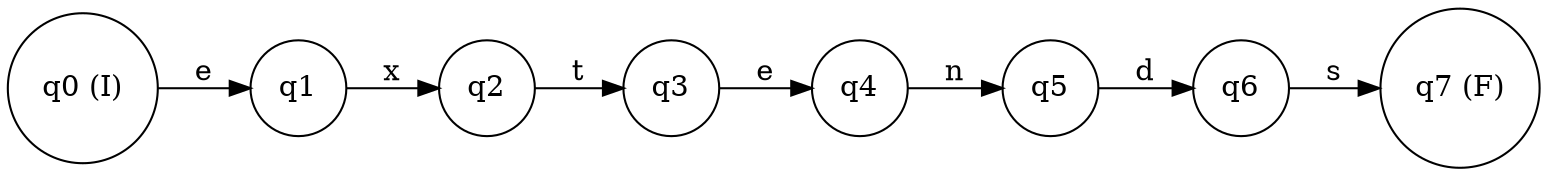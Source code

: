 digraph finite_state_machine {
rankdir=LR;
node [shape = circle];
q0 [label="q0 (I)"];
q1 [label="q1"];
q2 [label="q2"];
q3 [label="q3"];
q4 [label="q4"];
q5 [label="q5"];
q6 [label="q6"];
q7 [label="q7 (F)"];
q0 -> q1 [label="e"];
q1 -> q2 [label="x"];
q2 -> q3 [label="t"];
q3 -> q4 [label="e"];
q4 -> q5 [label="n"];
q5 -> q6 [label="d"];
q6 -> q7 [label="s"];
}